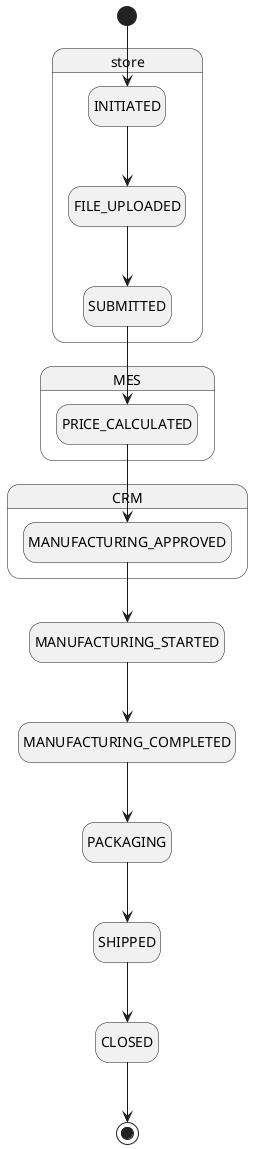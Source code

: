 @startuml Заказ состояния

hide empty description
state store {
    state INITIATED
    state FILE_UPLOADED
    state SUBMITTED
}

state MES {
    state PRICE_CALCULATED
}

state CRM {
    state MANUFACTURING_APPROVED
}

[*] --> INITIATED
INITIATED --> FILE_UPLOADED
FILE_UPLOADED --> SUBMITTED
SUBMITTED --> PRICE_CALCULATED
PRICE_CALCULATED --> MANUFACTURING_APPROVED
MANUFACTURING_APPROVED --> MANUFACTURING_STARTED
MANUFACTURING_STARTED --> MANUFACTURING_COMPLETED
MANUFACTURING_COMPLETED --> PACKAGING
PACKAGING --> SHIPPED
SHIPPED --> CLOSED
CLOSED --> [*]
@enduml